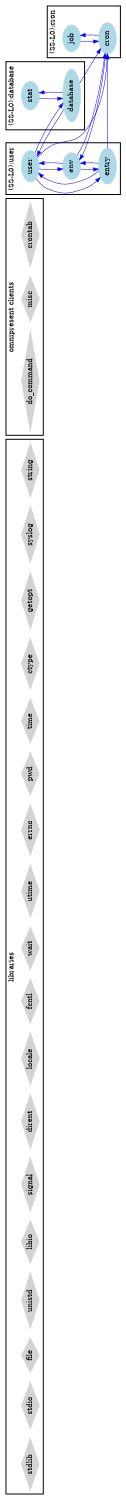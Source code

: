/* ------------------------------------------------------------ */
/* created with bunch v3 */
/* Objective Function value = 1.0*/
/* ------------------------------------------------------------ */

digraph G {
size= "10,10";
rotate = 90;
subgraph cluster_libraries {
label = "libraries";
color = black;
style = bold;

"string"[shape=diamond,color=lightgray,fontcolor=black,style=filled];
"syslog"[shape=diamond,color=lightgray,fontcolor=black,style=filled];
"getopt"[shape=diamond,color=lightgray,fontcolor=black,style=filled];
"ctype"[shape=diamond,color=lightgray,fontcolor=black,style=filled];
"time"[shape=diamond,color=lightgray,fontcolor=black,style=filled];
"pwd"[shape=diamond,color=lightgray,fontcolor=black,style=filled];
"errno"[shape=diamond,color=lightgray,fontcolor=black,style=filled];
"utime"[shape=diamond,color=lightgray,fontcolor=black,style=filled];
"wait"[shape=diamond,color=lightgray,fontcolor=black,style=filled];
"fcntl"[shape=diamond,color=lightgray,fontcolor=black,style=filled];
"locale"[shape=diamond,color=lightgray,fontcolor=black,style=filled];
"dirent"[shape=diamond,color=lightgray,fontcolor=black,style=filled];
"signal"[shape=diamond,color=lightgray,fontcolor=black,style=filled];
"libio"[shape=diamond,color=lightgray,fontcolor=black,style=filled];
"unistd"[shape=diamond,color=lightgray,fontcolor=black,style=filled];
"file"[shape=diamond,color=lightgray,fontcolor=black,style=filled];
"stdio"[shape=diamond,color=lightgray,fontcolor=black,style=filled];
"stdlib"[shape=diamond,color=lightgray,fontcolor=black,style=filled];
}
subgraph cluster_omnipresent_clients {
label = "omnipresent clients";
color = black;
style = bold;

"crontab"[shape=diamond,color=lightgray,fontcolor=black,style=filled];
"misc"[shape=diamond,color=lightgray,fontcolor=black,style=filled];
"do_command"[shape=diamond,color=lightgray,fontcolor=black,style=filled];
}
subgraph cluster0 {
label = "(SS-L0):user";
color = black;
style = bold;

"user"[label="user",shape=ellipse,color=lightblue,fontcolor=black,style=filled];
"env"[label="env",shape=ellipse,color=lightblue,fontcolor=black,style=filled];
"entry"[label="entry",shape=ellipse,color=lightblue,fontcolor=black,style=filled];
}
subgraph cluster1 {
label = "(SS-L0):cron";
color = black;
style = bold;

"job"[label="job",shape=ellipse,color=lightblue,fontcolor=black,style=filled];
"cron"[label="cron",shape=ellipse,color=lightblue,fontcolor=black,style=filled];
}
subgraph cluster2 {
label = "(SS-L0):database";
color = black;
style = bold;

"stat"[label="stat",shape=ellipse,color=lightblue,fontcolor=black,style=filled];
"database"[label="database",shape=ellipse,color=lightblue,fontcolor=black,style=filled];
}
"entry" -> "user" [color=blue,font=6];
"entry" -> "cron" [color=blue,font=6];
"entry" -> "env" [color=blue,font=6];
"cron" -> "env" [color=blue,font=6];
"cron" -> "job" [color=blue,font=6];
"job" -> "cron" [color=blue,font=6];
"database" -> "user" [color=blue,font=6];
"database" -> "stat" [color=blue,font=6];
"database" -> "cron" [color=blue,font=6];
"env" -> "user" [color=blue,font=6];
"env" -> "cron" [color=blue,font=6];
"env" -> "entry" [color=blue,font=6];
"stat" -> "database" [color=blue,font=6];
"user" -> "env" [color=blue,font=6];
"user" -> "entry" [color=blue,font=6];
"user" -> "cron" [color=blue,font=6];
"user" -> "database" [color=blue,font=6];
}
